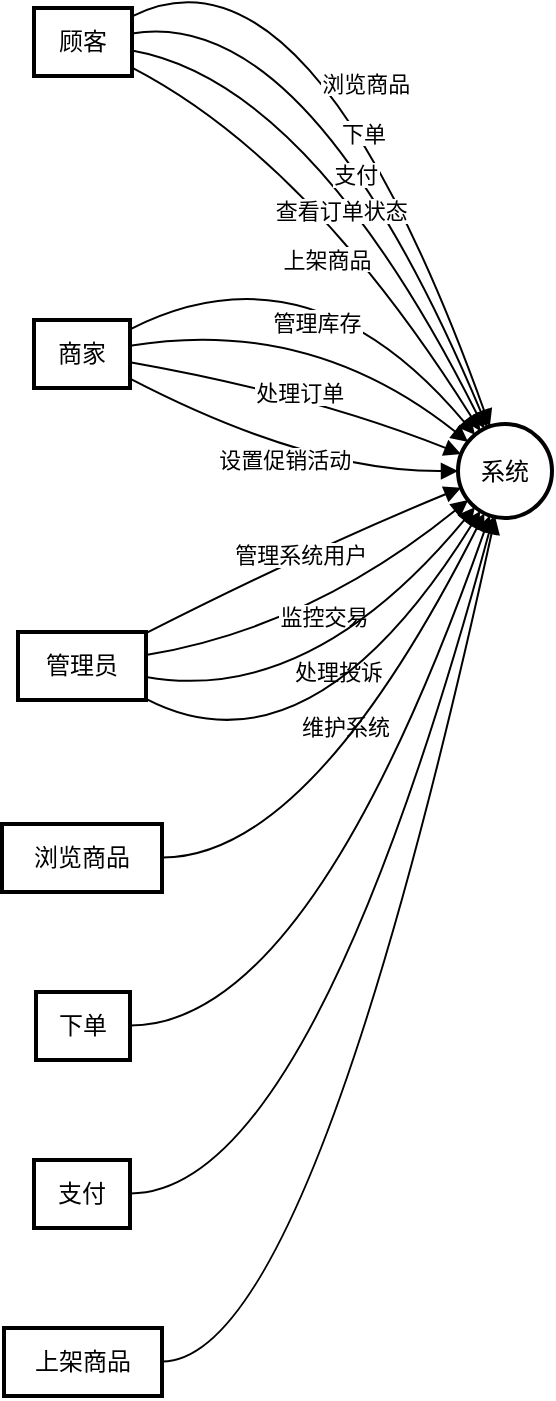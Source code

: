 <mxfile version="22.1.17" type="github">
  <diagram name="第 1 页" id="hLUmY8qNK_duTDnQRuzq">
    <mxGraphModel>
      <root>
        <mxCell id="0" />
        <mxCell id="1" parent="0" />
        <mxCell id="2" value="顾客" style="whiteSpace=wrap;strokeWidth=2;" vertex="1" parent="1">
          <mxGeometry x="16" y="51" width="49" height="34" as="geometry" />
        </mxCell>
        <mxCell id="3" value="系统" style="ellipse;aspect=fixed;strokeWidth=2;whiteSpace=wrap;" vertex="1" parent="1">
          <mxGeometry x="228" y="259" width="47" height="47" as="geometry" />
        </mxCell>
        <mxCell id="4" value="商家" style="whiteSpace=wrap;strokeWidth=2;" vertex="1" parent="1">
          <mxGeometry x="16" y="207" width="48" height="34" as="geometry" />
        </mxCell>
        <mxCell id="5" value="管理员" style="whiteSpace=wrap;strokeWidth=2;" vertex="1" parent="1">
          <mxGeometry x="8" y="363" width="64" height="34" as="geometry" />
        </mxCell>
        <mxCell id="6" value="浏览商品" style="whiteSpace=wrap;strokeWidth=2;" vertex="1" parent="1">
          <mxGeometry y="459" width="80" height="34" as="geometry" />
        </mxCell>
        <mxCell id="7" value="下单" style="whiteSpace=wrap;strokeWidth=2;" vertex="1" parent="1">
          <mxGeometry x="17" y="543" width="47" height="34" as="geometry" />
        </mxCell>
        <mxCell id="8" value="支付" style="whiteSpace=wrap;strokeWidth=2;" vertex="1" parent="1">
          <mxGeometry x="16" y="627" width="48" height="34" as="geometry" />
        </mxCell>
        <mxCell id="9" value="上架商品" style="whiteSpace=wrap;strokeWidth=2;" vertex="1" parent="1">
          <mxGeometry x="1" y="711" width="79" height="34" as="geometry" />
        </mxCell>
        <mxCell id="10" value="浏览商品" style="curved=1;startArrow=none;endArrow=block;exitX=0.99;exitY=0.13;entryX=0.321;entryY=0;" edge="1" parent="1" source="2" target="3">
          <mxGeometry relative="1" as="geometry">
            <Array as="points">
              <mxPoint x="154" y="10" />
            </Array>
          </mxGeometry>
        </mxCell>
        <mxCell id="11" value="下单" style="curved=1;startArrow=none;endArrow=block;exitX=0.99;exitY=0.377;entryX=0.292;entryY=0;" edge="1" parent="1" source="2" target="3">
          <mxGeometry relative="1" as="geometry">
            <Array as="points">
              <mxPoint x="154" y="49" />
            </Array>
          </mxGeometry>
        </mxCell>
        <mxCell id="12" value="支付" style="curved=1;startArrow=none;endArrow=block;exitX=0.99;exitY=0.623;entryX=0.25;entryY=0;" edge="1" parent="1" source="2" target="3">
          <mxGeometry relative="1" as="geometry">
            <Array as="points">
              <mxPoint x="154" y="88" />
            </Array>
          </mxGeometry>
        </mxCell>
        <mxCell id="13" value="查看订单状态" style="curved=1;startArrow=none;endArrow=block;exitX=0.99;exitY=0.87;entryX=0.188;entryY=0;" edge="1" parent="1" source="2" target="3">
          <mxGeometry relative="1" as="geometry">
            <Array as="points">
              <mxPoint x="154" y="127" />
            </Array>
          </mxGeometry>
        </mxCell>
        <mxCell id="14" value="上架商品" style="curved=1;startArrow=none;endArrow=block;exitX=1;exitY=0.138;entryX=0.083;entryY=0;" edge="1" parent="1" source="4" target="3">
          <mxGeometry relative="1" as="geometry">
            <Array as="points">
              <mxPoint x="154" y="166" />
            </Array>
          </mxGeometry>
        </mxCell>
        <mxCell id="15" value="管理库存" style="curved=1;startArrow=none;endArrow=block;exitX=1;exitY=0.379;entryX=0;entryY=0.1;" edge="1" parent="1" source="4" target="3">
          <mxGeometry relative="1" as="geometry">
            <Array as="points">
              <mxPoint x="154" y="205" />
            </Array>
          </mxGeometry>
        </mxCell>
        <mxCell id="16" value="处理订单" style="curved=1;startArrow=none;endArrow=block;exitX=1;exitY=0.621;entryX=0;entryY=0.3;" edge="1" parent="1" source="4" target="3">
          <mxGeometry relative="1" as="geometry">
            <Array as="points">
              <mxPoint x="154" y="244" />
            </Array>
          </mxGeometry>
        </mxCell>
        <mxCell id="17" value="设置促销活动" style="curved=1;startArrow=none;endArrow=block;exitX=1;exitY=0.862;entryX=0;entryY=0.5;" edge="1" parent="1" source="4" target="3">
          <mxGeometry relative="1" as="geometry">
            <Array as="points">
              <mxPoint x="154" y="283" />
            </Array>
          </mxGeometry>
        </mxCell>
        <mxCell id="18" value="管理系统用户" style="curved=1;startArrow=none;endArrow=block;exitX=1;exitY=0.017;entryX=0;entryY=0.7;" edge="1" parent="1" source="5" target="3">
          <mxGeometry relative="1" as="geometry">
            <Array as="points">
              <mxPoint x="154" y="322" />
            </Array>
          </mxGeometry>
        </mxCell>
        <mxCell id="19" value="监控交易" style="curved=1;startArrow=none;endArrow=block;exitX=1;exitY=0.339;entryX=0;entryY=0.9;" edge="1" parent="1" source="5" target="3">
          <mxGeometry relative="1" as="geometry">
            <Array as="points">
              <mxPoint x="154" y="361" />
            </Array>
          </mxGeometry>
        </mxCell>
        <mxCell id="20" value="处理投诉" style="curved=1;startArrow=none;endArrow=block;exitX=1;exitY=0.661;entryX=0.083;entryY=1;" edge="1" parent="1" source="5" target="3">
          <mxGeometry relative="1" as="geometry">
            <Array as="points">
              <mxPoint x="154" y="400" />
            </Array>
          </mxGeometry>
        </mxCell>
        <mxCell id="21" value="维护系统" style="curved=1;startArrow=none;endArrow=block;exitX=1;exitY=0.983;entryX=0.188;entryY=1;" edge="1" parent="1" source="5" target="3">
          <mxGeometry relative="1" as="geometry">
            <Array as="points">
              <mxPoint x="154" y="439" />
            </Array>
          </mxGeometry>
        </mxCell>
        <mxCell id="22" value="" style="curved=1;startArrow=none;endArrow=block;exitX=1;exitY=0.493;entryX=0.248;entryY=1;" edge="1" parent="1" source="6" target="3">
          <mxGeometry relative="1" as="geometry">
            <Array as="points">
              <mxPoint x="154" y="476" />
            </Array>
          </mxGeometry>
        </mxCell>
        <mxCell id="23" value="" style="curved=1;startArrow=none;endArrow=block;exitX=0.989;exitY=0.493;entryX=0.324;entryY=1;" edge="1" parent="1" source="7" target="3">
          <mxGeometry relative="1" as="geometry">
            <Array as="points">
              <mxPoint x="154" y="560" />
            </Array>
          </mxGeometry>
        </mxCell>
        <mxCell id="24" value="" style="curved=1;startArrow=none;endArrow=block;exitX=1;exitY=0.493;entryX=0.365;entryY=1;" edge="1" parent="1" source="8" target="3">
          <mxGeometry relative="1" as="geometry">
            <Array as="points">
              <mxPoint x="154" y="644" />
            </Array>
          </mxGeometry>
        </mxCell>
        <mxCell id="25" value="" style="curved=1;startArrow=none;endArrow=block;exitX=0.994;exitY=0.493;entryX=0.391;entryY=1;" edge="1" parent="1" source="9" target="3">
          <mxGeometry relative="1" as="geometry">
            <Array as="points">
              <mxPoint x="154" y="728" />
            </Array>
          </mxGeometry>
        </mxCell>
      </root>
    </mxGraphModel>
  </diagram>
</mxfile>
